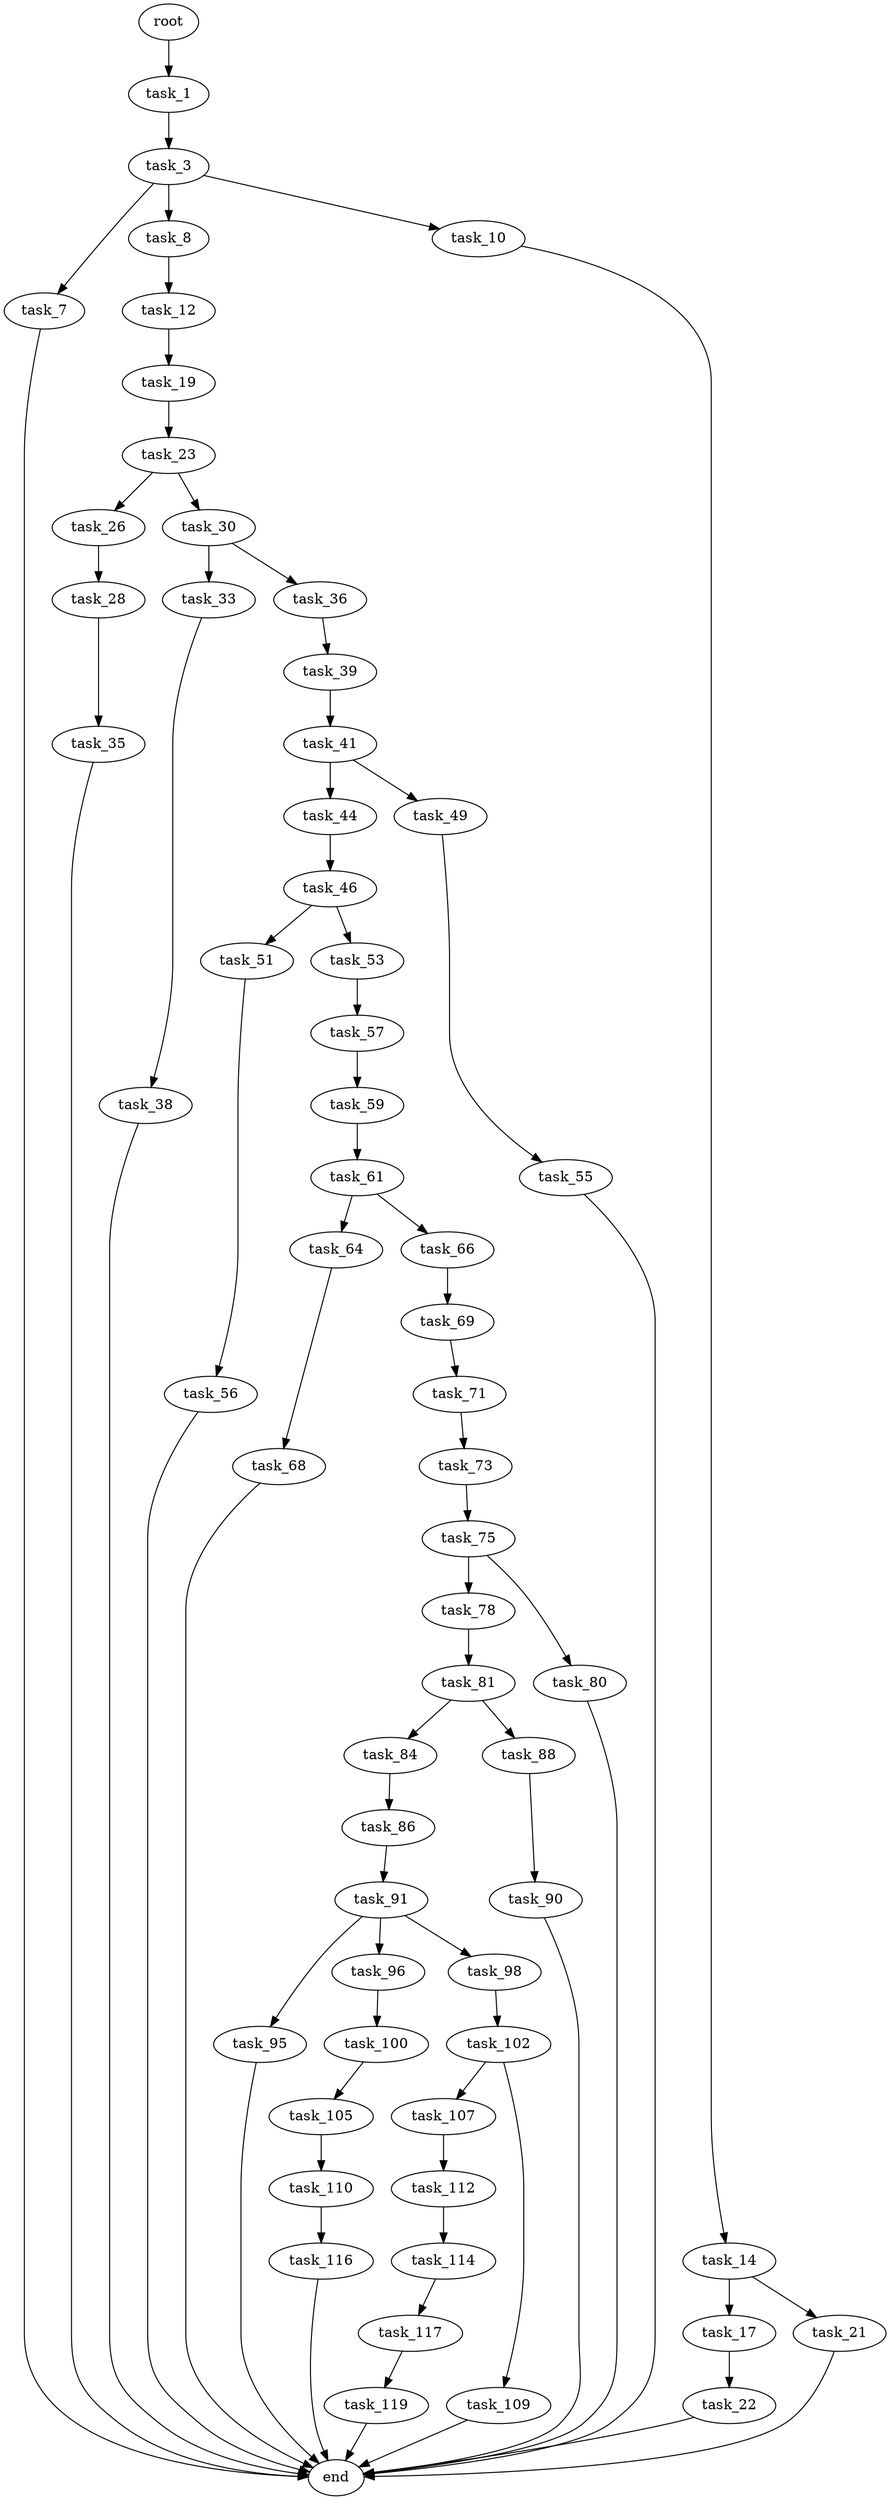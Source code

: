 digraph G {
  root [size="0.000000"];
  task_1 [size="7789148739.000000"];
  task_3 [size="161355505327.000000"];
  task_7 [size="929768488773.000000"];
  task_8 [size="227162019196.000000"];
  task_10 [size="68719476736.000000"];
  task_12 [size="289489196449.000000"];
  task_14 [size="615414252094.000000"];
  task_17 [size="37330674909.000000"];
  task_19 [size="782757789696.000000"];
  task_21 [size="549755813888.000000"];
  task_22 [size="34158308900.000000"];
  task_23 [size="23601207691.000000"];
  task_26 [size="2227831835.000000"];
  task_28 [size="231928233984.000000"];
  task_30 [size="152936094114.000000"];
  task_33 [size="29062467507.000000"];
  task_35 [size="25045213721.000000"];
  task_36 [size="8589934592.000000"];
  task_38 [size="45547073199.000000"];
  task_39 [size="47755704861.000000"];
  task_41 [size="231928233984.000000"];
  task_44 [size="368293445632.000000"];
  task_46 [size="22562060227.000000"];
  task_49 [size="132261242092.000000"];
  task_51 [size="3842210446.000000"];
  task_53 [size="68719476736.000000"];
  task_55 [size="1625743667.000000"];
  task_56 [size="149111036970.000000"];
  task_57 [size="184709368254.000000"];
  task_59 [size="524416245756.000000"];
  task_61 [size="73409349859.000000"];
  task_64 [size="38542555269.000000"];
  task_66 [size="671378740445.000000"];
  task_68 [size="28991029248.000000"];
  task_69 [size="24509842241.000000"];
  task_71 [size="164074537444.000000"];
  task_73 [size="71329521857.000000"];
  task_75 [size="68719476736.000000"];
  task_78 [size="4152377888.000000"];
  task_80 [size="368293445632.000000"];
  task_81 [size="68719476736.000000"];
  task_84 [size="368293445632.000000"];
  task_86 [size="55179180208.000000"];
  task_88 [size="23001581913.000000"];
  task_90 [size="6467592783.000000"];
  task_91 [size="134217728000.000000"];
  task_95 [size="13148801576.000000"];
  task_96 [size="549755813888.000000"];
  task_98 [size="335481525379.000000"];
  task_100 [size="16197228199.000000"];
  task_102 [size="306290611638.000000"];
  task_105 [size="134217728000.000000"];
  task_107 [size="182147886770.000000"];
  task_109 [size="231928233984.000000"];
  task_110 [size="782757789696.000000"];
  task_112 [size="3362902530.000000"];
  task_114 [size="31872066798.000000"];
  task_116 [size="1266698027.000000"];
  task_117 [size="181752675561.000000"];
  task_119 [size="33320502473.000000"];
  end [size="0.000000"];

  root -> task_1 [size="1.000000"];
  task_1 -> task_3 [size="134217728.000000"];
  task_3 -> task_7 [size="209715200.000000"];
  task_3 -> task_8 [size="209715200.000000"];
  task_3 -> task_10 [size="209715200.000000"];
  task_7 -> end [size="1.000000"];
  task_8 -> task_12 [size="209715200.000000"];
  task_10 -> task_14 [size="134217728.000000"];
  task_12 -> task_19 [size="536870912.000000"];
  task_14 -> task_17 [size="838860800.000000"];
  task_14 -> task_21 [size="838860800.000000"];
  task_17 -> task_22 [size="838860800.000000"];
  task_19 -> task_23 [size="679477248.000000"];
  task_21 -> end [size="1.000000"];
  task_22 -> end [size="1.000000"];
  task_23 -> task_26 [size="33554432.000000"];
  task_23 -> task_30 [size="33554432.000000"];
  task_26 -> task_28 [size="134217728.000000"];
  task_28 -> task_35 [size="301989888.000000"];
  task_30 -> task_33 [size="679477248.000000"];
  task_30 -> task_36 [size="679477248.000000"];
  task_33 -> task_38 [size="75497472.000000"];
  task_35 -> end [size="1.000000"];
  task_36 -> task_39 [size="33554432.000000"];
  task_38 -> end [size="1.000000"];
  task_39 -> task_41 [size="838860800.000000"];
  task_41 -> task_44 [size="301989888.000000"];
  task_41 -> task_49 [size="301989888.000000"];
  task_44 -> task_46 [size="411041792.000000"];
  task_46 -> task_51 [size="679477248.000000"];
  task_46 -> task_53 [size="679477248.000000"];
  task_49 -> task_55 [size="134217728.000000"];
  task_51 -> task_56 [size="134217728.000000"];
  task_53 -> task_57 [size="134217728.000000"];
  task_55 -> end [size="1.000000"];
  task_56 -> end [size="1.000000"];
  task_57 -> task_59 [size="411041792.000000"];
  task_59 -> task_61 [size="838860800.000000"];
  task_61 -> task_64 [size="209715200.000000"];
  task_61 -> task_66 [size="209715200.000000"];
  task_64 -> task_68 [size="679477248.000000"];
  task_66 -> task_69 [size="838860800.000000"];
  task_68 -> end [size="1.000000"];
  task_69 -> task_71 [size="33554432.000000"];
  task_71 -> task_73 [size="209715200.000000"];
  task_73 -> task_75 [size="75497472.000000"];
  task_75 -> task_78 [size="134217728.000000"];
  task_75 -> task_80 [size="134217728.000000"];
  task_78 -> task_81 [size="411041792.000000"];
  task_80 -> end [size="1.000000"];
  task_81 -> task_84 [size="134217728.000000"];
  task_81 -> task_88 [size="134217728.000000"];
  task_84 -> task_86 [size="411041792.000000"];
  task_86 -> task_91 [size="209715200.000000"];
  task_88 -> task_90 [size="75497472.000000"];
  task_90 -> end [size="1.000000"];
  task_91 -> task_95 [size="209715200.000000"];
  task_91 -> task_96 [size="209715200.000000"];
  task_91 -> task_98 [size="209715200.000000"];
  task_95 -> end [size="1.000000"];
  task_96 -> task_100 [size="536870912.000000"];
  task_98 -> task_102 [size="679477248.000000"];
  task_100 -> task_105 [size="679477248.000000"];
  task_102 -> task_107 [size="209715200.000000"];
  task_102 -> task_109 [size="209715200.000000"];
  task_105 -> task_110 [size="209715200.000000"];
  task_107 -> task_112 [size="134217728.000000"];
  task_109 -> end [size="1.000000"];
  task_110 -> task_116 [size="679477248.000000"];
  task_112 -> task_114 [size="75497472.000000"];
  task_114 -> task_117 [size="679477248.000000"];
  task_116 -> end [size="1.000000"];
  task_117 -> task_119 [size="134217728.000000"];
  task_119 -> end [size="1.000000"];
}
